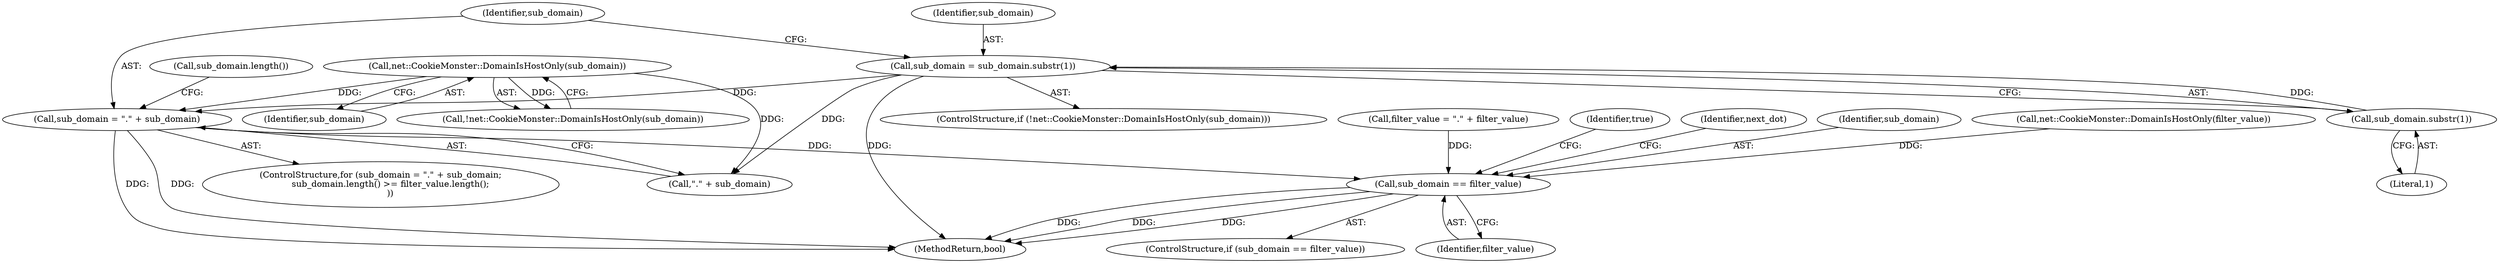 digraph "1_Chrome_b7e899141194fa27d55a990e38ae8bdcc5183a90_9@del" {
"1000137" [label="(Call,sub_domain = \".\" + sub_domain)"];
"1000132" [label="(Call,sub_domain = sub_domain.substr(1))"];
"1000134" [label="(Call,sub_domain.substr(1))"];
"1000130" [label="(Call,net::CookieMonster::DomainIsHostOnly(sub_domain))"];
"1000147" [label="(Call,sub_domain == filter_value)"];
"1000149" [label="(Identifier,filter_value)"];
"1000131" [label="(Identifier,sub_domain)"];
"1000163" [label="(MethodReturn,bool)"];
"1000120" [label="(Call,net::CookieMonster::DomainIsHostOnly(filter_value))"];
"1000128" [label="(ControlStructure,if (!net::CookieMonster::DomainIsHostOnly(sub_domain)))"];
"1000130" [label="(Call,net::CookieMonster::DomainIsHostOnly(sub_domain))"];
"1000138" [label="(Identifier,sub_domain)"];
"1000132" [label="(Call,sub_domain = sub_domain.substr(1))"];
"1000129" [label="(Call,!net::CookieMonster::DomainIsHostOnly(sub_domain))"];
"1000122" [label="(Call,filter_value = \".\" + filter_value)"];
"1000151" [label="(Identifier,true)"];
"1000134" [label="(Call,sub_domain.substr(1))"];
"1000136" [label="(ControlStructure,for (sub_domain = \".\" + sub_domain;\n       sub_domain.length() >= filter_value.length();\n       ))"];
"1000147" [label="(Call,sub_domain == filter_value)"];
"1000137" [label="(Call,sub_domain = \".\" + sub_domain)"];
"1000154" [label="(Identifier,next_dot)"];
"1000133" [label="(Identifier,sub_domain)"];
"1000139" [label="(Call,\".\" + sub_domain)"];
"1000135" [label="(Literal,1)"];
"1000148" [label="(Identifier,sub_domain)"];
"1000146" [label="(ControlStructure,if (sub_domain == filter_value))"];
"1000143" [label="(Call,sub_domain.length())"];
"1000137" -> "1000136"  [label="AST: "];
"1000137" -> "1000139"  [label="CFG: "];
"1000138" -> "1000137"  [label="AST: "];
"1000139" -> "1000137"  [label="AST: "];
"1000143" -> "1000137"  [label="CFG: "];
"1000137" -> "1000163"  [label="DDG: "];
"1000137" -> "1000163"  [label="DDG: "];
"1000132" -> "1000137"  [label="DDG: "];
"1000130" -> "1000137"  [label="DDG: "];
"1000137" -> "1000147"  [label="DDG: "];
"1000132" -> "1000128"  [label="AST: "];
"1000132" -> "1000134"  [label="CFG: "];
"1000133" -> "1000132"  [label="AST: "];
"1000134" -> "1000132"  [label="AST: "];
"1000138" -> "1000132"  [label="CFG: "];
"1000132" -> "1000163"  [label="DDG: "];
"1000134" -> "1000132"  [label="DDG: "];
"1000132" -> "1000139"  [label="DDG: "];
"1000134" -> "1000135"  [label="CFG: "];
"1000135" -> "1000134"  [label="AST: "];
"1000130" -> "1000129"  [label="AST: "];
"1000130" -> "1000131"  [label="CFG: "];
"1000131" -> "1000130"  [label="AST: "];
"1000129" -> "1000130"  [label="CFG: "];
"1000130" -> "1000129"  [label="DDG: "];
"1000130" -> "1000139"  [label="DDG: "];
"1000147" -> "1000146"  [label="AST: "];
"1000147" -> "1000149"  [label="CFG: "];
"1000148" -> "1000147"  [label="AST: "];
"1000149" -> "1000147"  [label="AST: "];
"1000151" -> "1000147"  [label="CFG: "];
"1000154" -> "1000147"  [label="CFG: "];
"1000147" -> "1000163"  [label="DDG: "];
"1000147" -> "1000163"  [label="DDG: "];
"1000147" -> "1000163"  [label="DDG: "];
"1000122" -> "1000147"  [label="DDG: "];
"1000120" -> "1000147"  [label="DDG: "];
}
